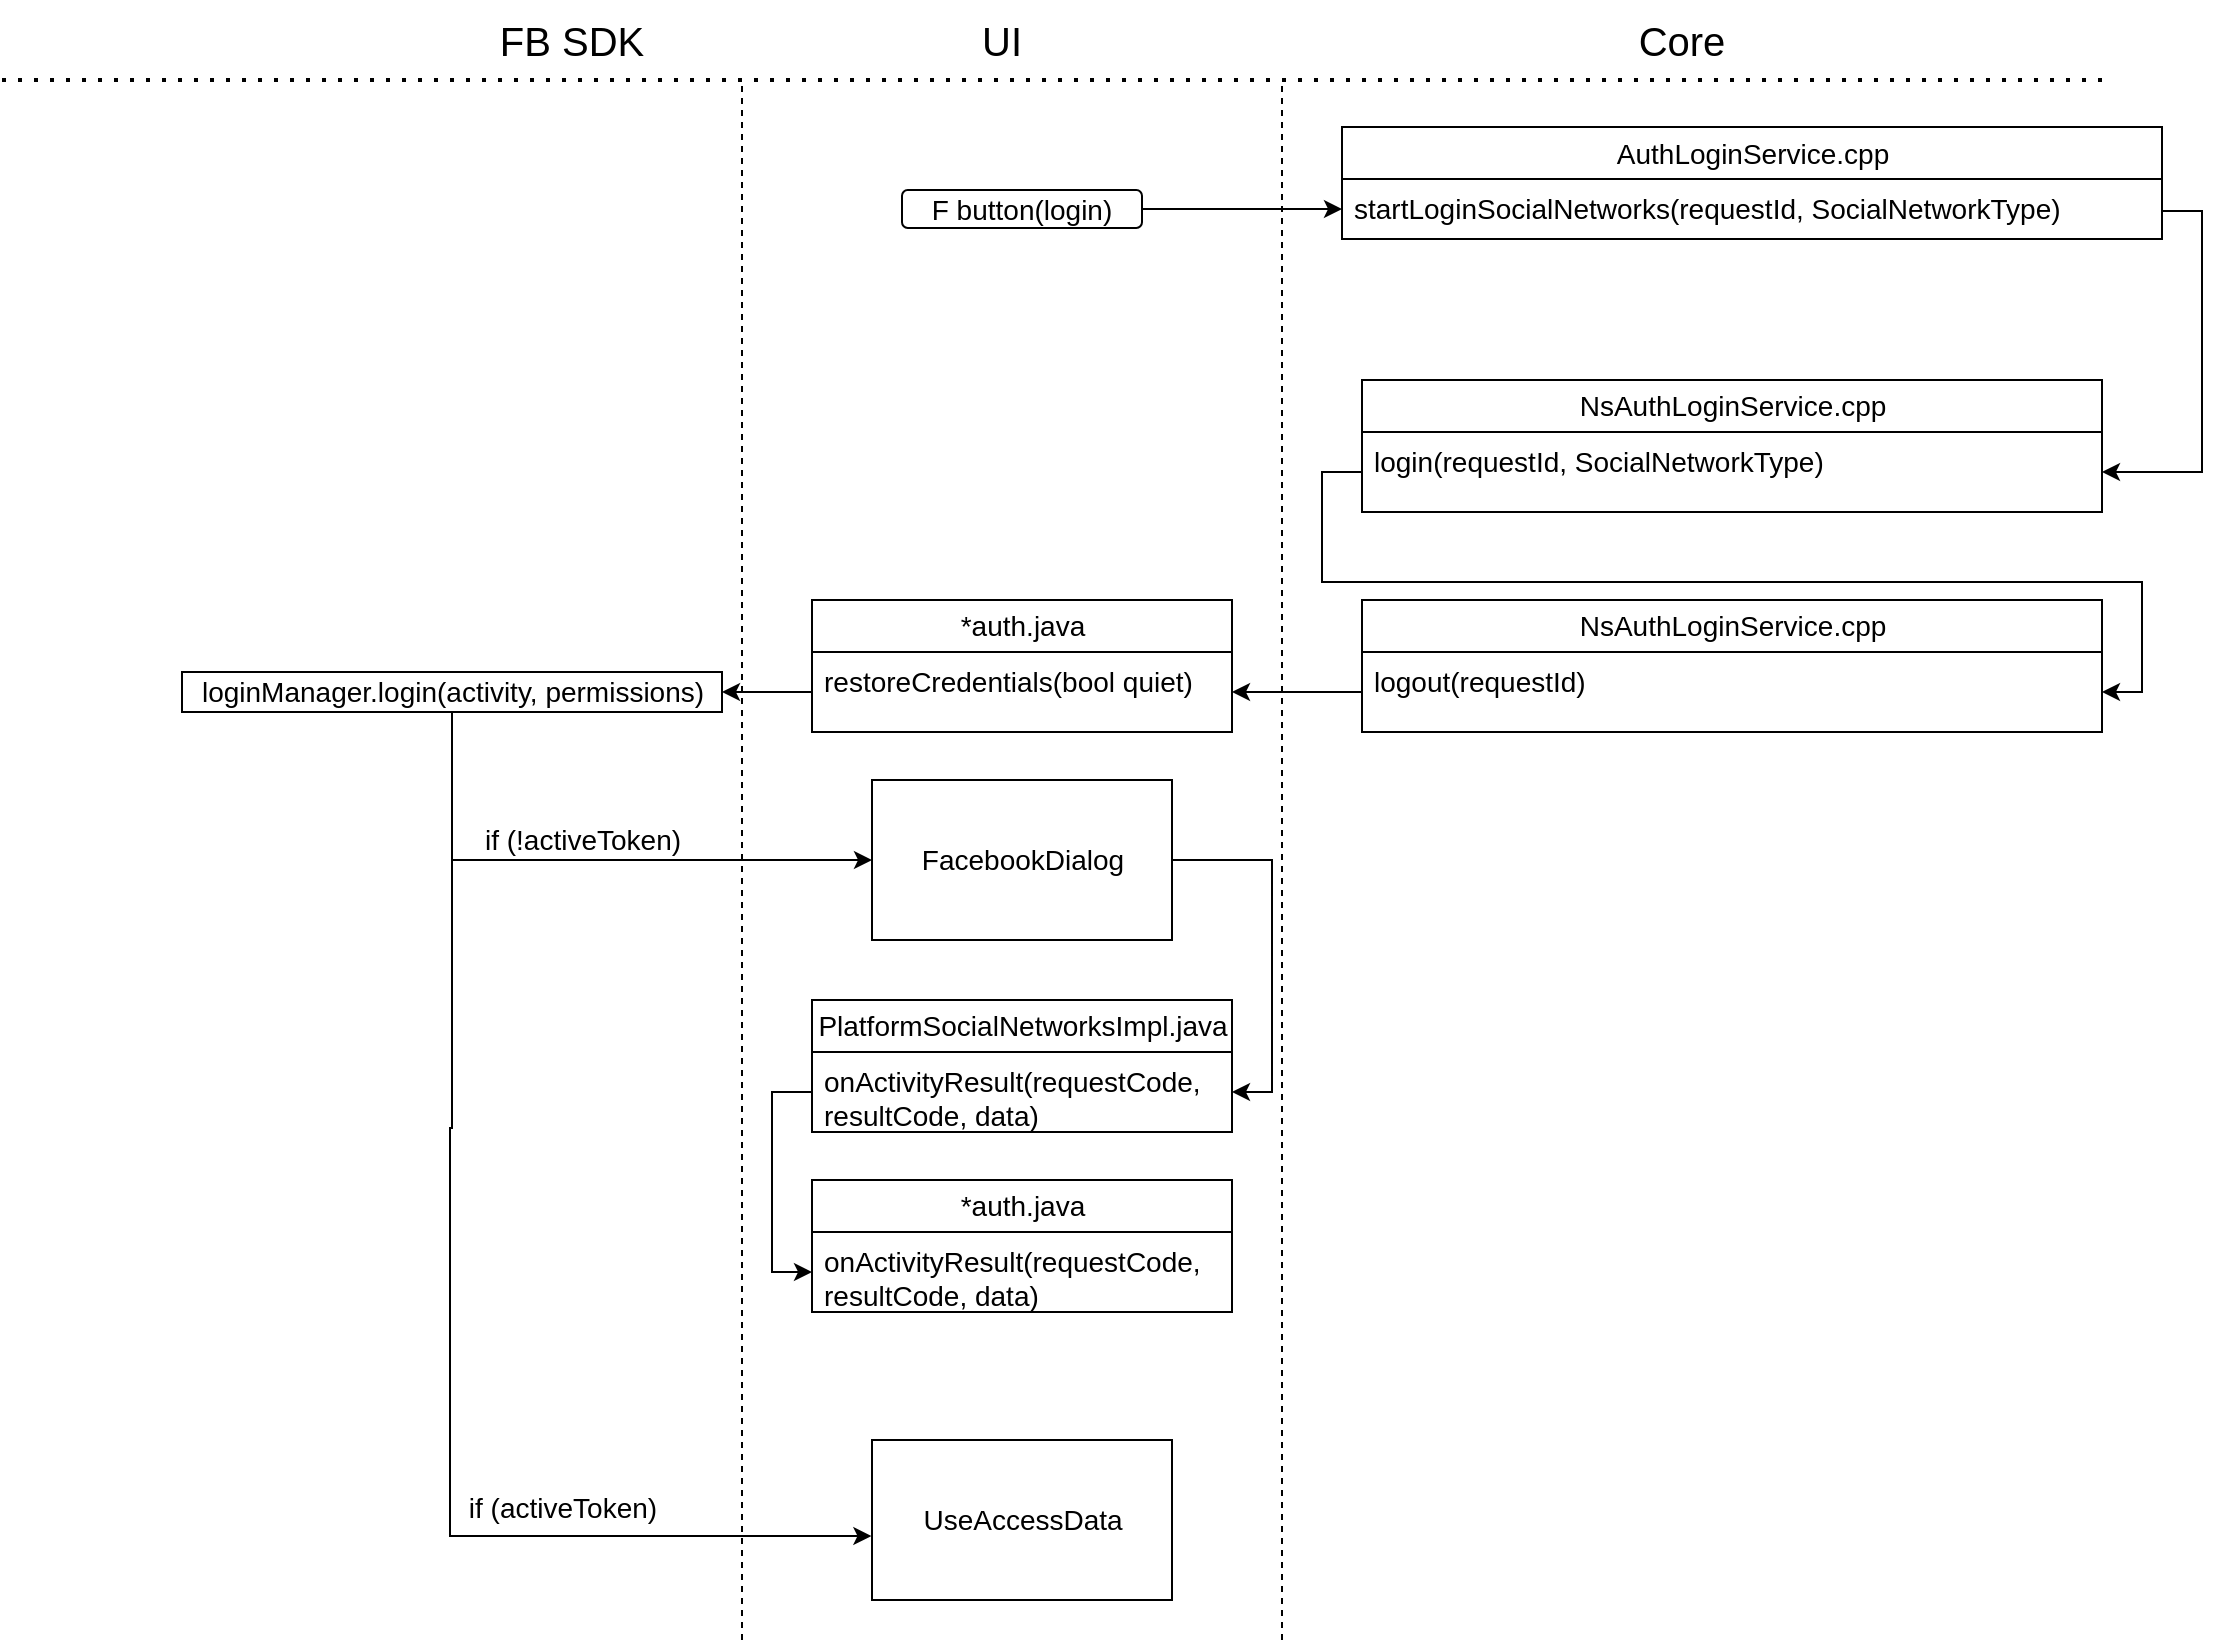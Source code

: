 <mxfile version="13.9.9" type="github">
  <diagram id="LvzQWpgkNb4uF6J24mG8" name="Page-1">
    <mxGraphModel dx="1694" dy="646" grid="1" gridSize="10" guides="1" tooltips="1" connect="1" arrows="1" fold="1" page="1" pageScale="1" pageWidth="850" pageHeight="1100" math="0" shadow="0">
      <root>
        <mxCell id="0" />
        <mxCell id="1" parent="0" />
        <mxCell id="22SVA37PeKxjYflp5q6W-4" value="" style="endArrow=none;dashed=1;html=1;" edge="1" parent="1">
          <mxGeometry width="50" height="50" relative="1" as="geometry">
            <mxPoint x="440" y="900" as="sourcePoint" />
            <mxPoint x="440" y="120" as="targetPoint" />
          </mxGeometry>
        </mxCell>
        <mxCell id="22SVA37PeKxjYflp5q6W-5" value="UI&lt;br&gt;" style="text;html=1;strokeColor=none;fillColor=none;align=center;verticalAlign=middle;whiteSpace=wrap;rounded=0;fontSize=20;" vertex="1" parent="1">
          <mxGeometry x="280" y="90" width="40" height="20" as="geometry" />
        </mxCell>
        <mxCell id="22SVA37PeKxjYflp5q6W-6" value="Core&lt;br&gt;" style="text;html=1;strokeColor=none;fillColor=none;align=center;verticalAlign=middle;whiteSpace=wrap;rounded=0;fontSize=20;" vertex="1" parent="1">
          <mxGeometry x="620" y="90" width="40" height="20" as="geometry" />
        </mxCell>
        <mxCell id="22SVA37PeKxjYflp5q6W-8" value="FB SDK" style="text;html=1;strokeColor=none;fillColor=none;align=center;verticalAlign=middle;whiteSpace=wrap;rounded=0;fontSize=20;" vertex="1" parent="1">
          <mxGeometry x="40" y="80" width="90" height="40" as="geometry" />
        </mxCell>
        <mxCell id="22SVA37PeKxjYflp5q6W-9" value="" style="endArrow=none;dashed=1;html=1;" edge="1" parent="1">
          <mxGeometry width="50" height="50" relative="1" as="geometry">
            <mxPoint x="170" y="900" as="sourcePoint" />
            <mxPoint x="170" y="120" as="targetPoint" />
          </mxGeometry>
        </mxCell>
        <mxCell id="22SVA37PeKxjYflp5q6W-10" value="" style="endArrow=none;dashed=1;html=1;dashPattern=1 3;strokeWidth=2;fontSize=20;" edge="1" parent="1">
          <mxGeometry width="50" height="50" relative="1" as="geometry">
            <mxPoint x="-200" y="120" as="sourcePoint" />
            <mxPoint x="850" y="120" as="targetPoint" />
          </mxGeometry>
        </mxCell>
        <mxCell id="22SVA37PeKxjYflp5q6W-31" style="edgeStyle=orthogonalEdgeStyle;rounded=0;orthogonalLoop=1;jettySize=auto;html=1;exitX=1;exitY=0.5;exitDx=0;exitDy=0;fontSize=14;" edge="1" parent="1" source="22SVA37PeKxjYflp5q6W-11" target="22SVA37PeKxjYflp5q6W-20">
          <mxGeometry relative="1" as="geometry" />
        </mxCell>
        <mxCell id="22SVA37PeKxjYflp5q6W-11" value="F button(login)&lt;br style=&quot;font-size: 14px;&quot;&gt;" style="rounded=1;whiteSpace=wrap;html=1;fontSize=14;" vertex="1" parent="1">
          <mxGeometry x="250" y="175" width="120" height="19" as="geometry" />
        </mxCell>
        <mxCell id="22SVA37PeKxjYflp5q6W-34" style="edgeStyle=orthogonalEdgeStyle;rounded=0;orthogonalLoop=1;jettySize=auto;html=1;exitX=1;exitY=0.75;exitDx=0;exitDy=0;entryX=1;entryY=0.5;entryDx=0;entryDy=0;fontSize=14;" edge="1" parent="1" source="22SVA37PeKxjYflp5q6W-19" target="22SVA37PeKxjYflp5q6W-24">
          <mxGeometry relative="1" as="geometry" />
        </mxCell>
        <mxCell id="22SVA37PeKxjYflp5q6W-19" value="AuthLoginService.cpp&lt;br style=&quot;font-size: 14px;&quot;&gt;" style="swimlane;fontStyle=0;childLayout=stackLayout;horizontal=1;startSize=26;fillColor=none;horizontalStack=0;resizeParent=1;resizeParentMax=0;resizeLast=0;collapsible=1;marginBottom=0;fontSize=14;html=1;" vertex="1" parent="1">
          <mxGeometry x="470" y="143.5" width="410" height="56" as="geometry" />
        </mxCell>
        <mxCell id="22SVA37PeKxjYflp5q6W-20" value="startLoginSocialNetworks(requestId, SocialNetworkType)&#xa;&#xa;" style="text;strokeColor=none;fillColor=none;align=left;verticalAlign=top;spacingLeft=4;spacingRight=4;overflow=hidden;rotatable=0;points=[[0,0.5],[1,0.5]];portConstraint=eastwest;fontSize=14;" vertex="1" parent="22SVA37PeKxjYflp5q6W-19">
          <mxGeometry y="26" width="410" height="30" as="geometry" />
        </mxCell>
        <mxCell id="22SVA37PeKxjYflp5q6W-23" value="NsAuthLoginService.cpp" style="swimlane;fontStyle=0;childLayout=stackLayout;horizontal=1;startSize=26;fillColor=none;horizontalStack=0;resizeParent=1;resizeParentMax=0;resizeLast=0;collapsible=1;marginBottom=0;fontSize=14;html=1;" vertex="1" parent="1">
          <mxGeometry x="480" y="270" width="370" height="66" as="geometry" />
        </mxCell>
        <mxCell id="22SVA37PeKxjYflp5q6W-24" value="login(requestId, SocialNetworkType)&#xa;&#xa;" style="text;strokeColor=none;fillColor=none;align=left;verticalAlign=top;spacingLeft=4;spacingRight=4;overflow=hidden;rotatable=0;points=[[0,0.5],[1,0.5]];portConstraint=eastwest;fontSize=14;" vertex="1" parent="22SVA37PeKxjYflp5q6W-23">
          <mxGeometry y="26" width="370" height="40" as="geometry" />
        </mxCell>
        <mxCell id="22SVA37PeKxjYflp5q6W-28" value="NsAuthLoginService.cpp" style="swimlane;fontStyle=0;childLayout=stackLayout;horizontal=1;startSize=26;fillColor=none;horizontalStack=0;resizeParent=1;resizeParentMax=0;resizeLast=0;collapsible=1;marginBottom=0;fontSize=14;html=1;" vertex="1" parent="1">
          <mxGeometry x="480" y="380" width="370" height="66" as="geometry" />
        </mxCell>
        <mxCell id="22SVA37PeKxjYflp5q6W-29" value="logout(requestId)&#xa;&#xa;" style="text;strokeColor=none;fillColor=none;align=left;verticalAlign=top;spacingLeft=4;spacingRight=4;overflow=hidden;rotatable=0;points=[[0,0.5],[1,0.5]];portConstraint=eastwest;fontSize=14;" vertex="1" parent="22SVA37PeKxjYflp5q6W-28">
          <mxGeometry y="26" width="370" height="40" as="geometry" />
        </mxCell>
        <mxCell id="22SVA37PeKxjYflp5q6W-37" value="*auth.java&lt;br&gt;" style="swimlane;fontStyle=0;childLayout=stackLayout;horizontal=1;startSize=26;fillColor=none;horizontalStack=0;resizeParent=1;resizeParentMax=0;resizeLast=0;collapsible=1;marginBottom=0;fontSize=14;html=1;" vertex="1" parent="1">
          <mxGeometry x="205" y="380" width="210" height="66" as="geometry" />
        </mxCell>
        <mxCell id="22SVA37PeKxjYflp5q6W-38" value="restoreCredentials(bool quiet)" style="text;strokeColor=none;fillColor=none;align=left;verticalAlign=top;spacingLeft=4;spacingRight=4;overflow=hidden;rotatable=0;points=[[0,0.5],[1,0.5]];portConstraint=eastwest;fontSize=14;" vertex="1" parent="22SVA37PeKxjYflp5q6W-37">
          <mxGeometry y="26" width="210" height="40" as="geometry" />
        </mxCell>
        <mxCell id="22SVA37PeKxjYflp5q6W-43" style="edgeStyle=orthogonalEdgeStyle;rounded=0;orthogonalLoop=1;jettySize=auto;html=1;entryX=1;entryY=0.5;entryDx=0;entryDy=0;fontSize=14;" edge="1" parent="1" source="22SVA37PeKxjYflp5q6W-29" target="22SVA37PeKxjYflp5q6W-38">
          <mxGeometry relative="1" as="geometry" />
        </mxCell>
        <mxCell id="22SVA37PeKxjYflp5q6W-44" style="edgeStyle=orthogonalEdgeStyle;rounded=0;orthogonalLoop=1;jettySize=auto;html=1;entryX=1;entryY=0.5;entryDx=0;entryDy=0;fontSize=14;" edge="1" parent="1" source="22SVA37PeKxjYflp5q6W-24" target="22SVA37PeKxjYflp5q6W-29">
          <mxGeometry relative="1" as="geometry" />
        </mxCell>
        <mxCell id="22SVA37PeKxjYflp5q6W-52" value="if (!activeToken)" style="edgeStyle=orthogonalEdgeStyle;rounded=0;orthogonalLoop=1;jettySize=auto;html=1;entryX=0;entryY=0.5;entryDx=0;entryDy=0;fontSize=14;" edge="1" parent="1" source="22SVA37PeKxjYflp5q6W-48" target="22SVA37PeKxjYflp5q6W-50">
          <mxGeometry x="-0.021" y="10" relative="1" as="geometry">
            <Array as="points">
              <mxPoint x="25" y="510" />
            </Array>
            <mxPoint as="offset" />
          </mxGeometry>
        </mxCell>
        <mxCell id="22SVA37PeKxjYflp5q6W-48" value="loginManager.login(activity, permissions)" style="html=1;fontSize=14;" vertex="1" parent="1">
          <mxGeometry x="-110" y="416" width="270" height="20" as="geometry" />
        </mxCell>
        <mxCell id="22SVA37PeKxjYflp5q6W-49" style="edgeStyle=orthogonalEdgeStyle;rounded=0;orthogonalLoop=1;jettySize=auto;html=1;entryX=1;entryY=0.5;entryDx=0;entryDy=0;fontSize=14;" edge="1" parent="1" source="22SVA37PeKxjYflp5q6W-38" target="22SVA37PeKxjYflp5q6W-48">
          <mxGeometry relative="1" as="geometry" />
        </mxCell>
        <mxCell id="22SVA37PeKxjYflp5q6W-58" style="edgeStyle=orthogonalEdgeStyle;rounded=0;orthogonalLoop=1;jettySize=auto;html=1;entryX=1;entryY=0.5;entryDx=0;entryDy=0;fontSize=14;exitX=1;exitY=0.5;exitDx=0;exitDy=0;" edge="1" parent="1" source="22SVA37PeKxjYflp5q6W-50" target="22SVA37PeKxjYflp5q6W-56">
          <mxGeometry relative="1" as="geometry" />
        </mxCell>
        <mxCell id="22SVA37PeKxjYflp5q6W-50" value="FacebookDialog" style="html=1;fontSize=14;" vertex="1" parent="1">
          <mxGeometry x="235" y="470" width="150" height="80" as="geometry" />
        </mxCell>
        <mxCell id="22SVA37PeKxjYflp5q6W-53" value="if (activeToken)&lt;br&gt;" style="edgeStyle=orthogonalEdgeStyle;rounded=0;orthogonalLoop=1;jettySize=auto;html=1;fontSize=14;exitX=0.5;exitY=1;exitDx=0;exitDy=0;entryX=-0.002;entryY=0.595;entryDx=0;entryDy=0;entryPerimeter=0;" edge="1" parent="1" source="22SVA37PeKxjYflp5q6W-48" target="22SVA37PeKxjYflp5q6W-54">
          <mxGeometry x="0.502" y="14" relative="1" as="geometry">
            <mxPoint x="24" y="570" as="sourcePoint" />
            <mxPoint x="234" y="644" as="targetPoint" />
            <Array as="points">
              <mxPoint x="25" y="644" />
              <mxPoint x="24" y="644" />
              <mxPoint x="24" y="848" />
              <mxPoint x="235" y="848" />
            </Array>
            <mxPoint as="offset" />
          </mxGeometry>
        </mxCell>
        <mxCell id="22SVA37PeKxjYflp5q6W-54" value="UseAccessData" style="html=1;fontSize=14;" vertex="1" parent="1">
          <mxGeometry x="235" y="800" width="150" height="80" as="geometry" />
        </mxCell>
        <mxCell id="22SVA37PeKxjYflp5q6W-55" value="PlatformSocialNetworksImpl.java" style="swimlane;fontStyle=0;childLayout=stackLayout;horizontal=1;startSize=26;fillColor=none;horizontalStack=0;resizeParent=1;resizeParentMax=0;resizeLast=0;collapsible=1;marginBottom=0;fontSize=14;html=1;" vertex="1" parent="1">
          <mxGeometry x="205" y="580" width="210" height="66" as="geometry" />
        </mxCell>
        <mxCell id="22SVA37PeKxjYflp5q6W-56" value="onActivityResult(requestCode, &#xa;resultCode, data)" style="text;strokeColor=none;fillColor=none;align=left;verticalAlign=top;spacingLeft=4;spacingRight=4;overflow=hidden;rotatable=0;points=[[0,0.5],[1,0.5]];portConstraint=eastwest;fontSize=14;" vertex="1" parent="22SVA37PeKxjYflp5q6W-55">
          <mxGeometry y="26" width="210" height="40" as="geometry" />
        </mxCell>
        <mxCell id="22SVA37PeKxjYflp5q6W-59" value="*auth.java&lt;br&gt;" style="swimlane;fontStyle=0;childLayout=stackLayout;horizontal=1;startSize=26;fillColor=none;horizontalStack=0;resizeParent=1;resizeParentMax=0;resizeLast=0;collapsible=1;marginBottom=0;fontSize=14;html=1;" vertex="1" parent="1">
          <mxGeometry x="205" y="670" width="210" height="66" as="geometry" />
        </mxCell>
        <mxCell id="22SVA37PeKxjYflp5q6W-60" value="onActivityResult(requestCode, &#xa;resultCode, data)" style="text;strokeColor=none;fillColor=none;align=left;verticalAlign=top;spacingLeft=4;spacingRight=4;overflow=hidden;rotatable=0;points=[[0,0.5],[1,0.5]];portConstraint=eastwest;fontSize=14;" vertex="1" parent="22SVA37PeKxjYflp5q6W-59">
          <mxGeometry y="26" width="210" height="40" as="geometry" />
        </mxCell>
        <mxCell id="22SVA37PeKxjYflp5q6W-61" style="edgeStyle=orthogonalEdgeStyle;rounded=0;orthogonalLoop=1;jettySize=auto;html=1;entryX=0;entryY=0.5;entryDx=0;entryDy=0;fontSize=14;" edge="1" parent="1" source="22SVA37PeKxjYflp5q6W-56" target="22SVA37PeKxjYflp5q6W-60">
          <mxGeometry relative="1" as="geometry" />
        </mxCell>
      </root>
    </mxGraphModel>
  </diagram>
</mxfile>

